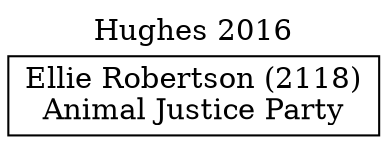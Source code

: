 // House preference flow
digraph "Ellie Robertson (2118)_Hughes_2016" {
	graph [label="Hughes 2016" labelloc=t mclimit=10]
	node [shape=box]
	"Ellie Robertson (2118)" [label="Ellie Robertson (2118)
Animal Justice Party"]
}

